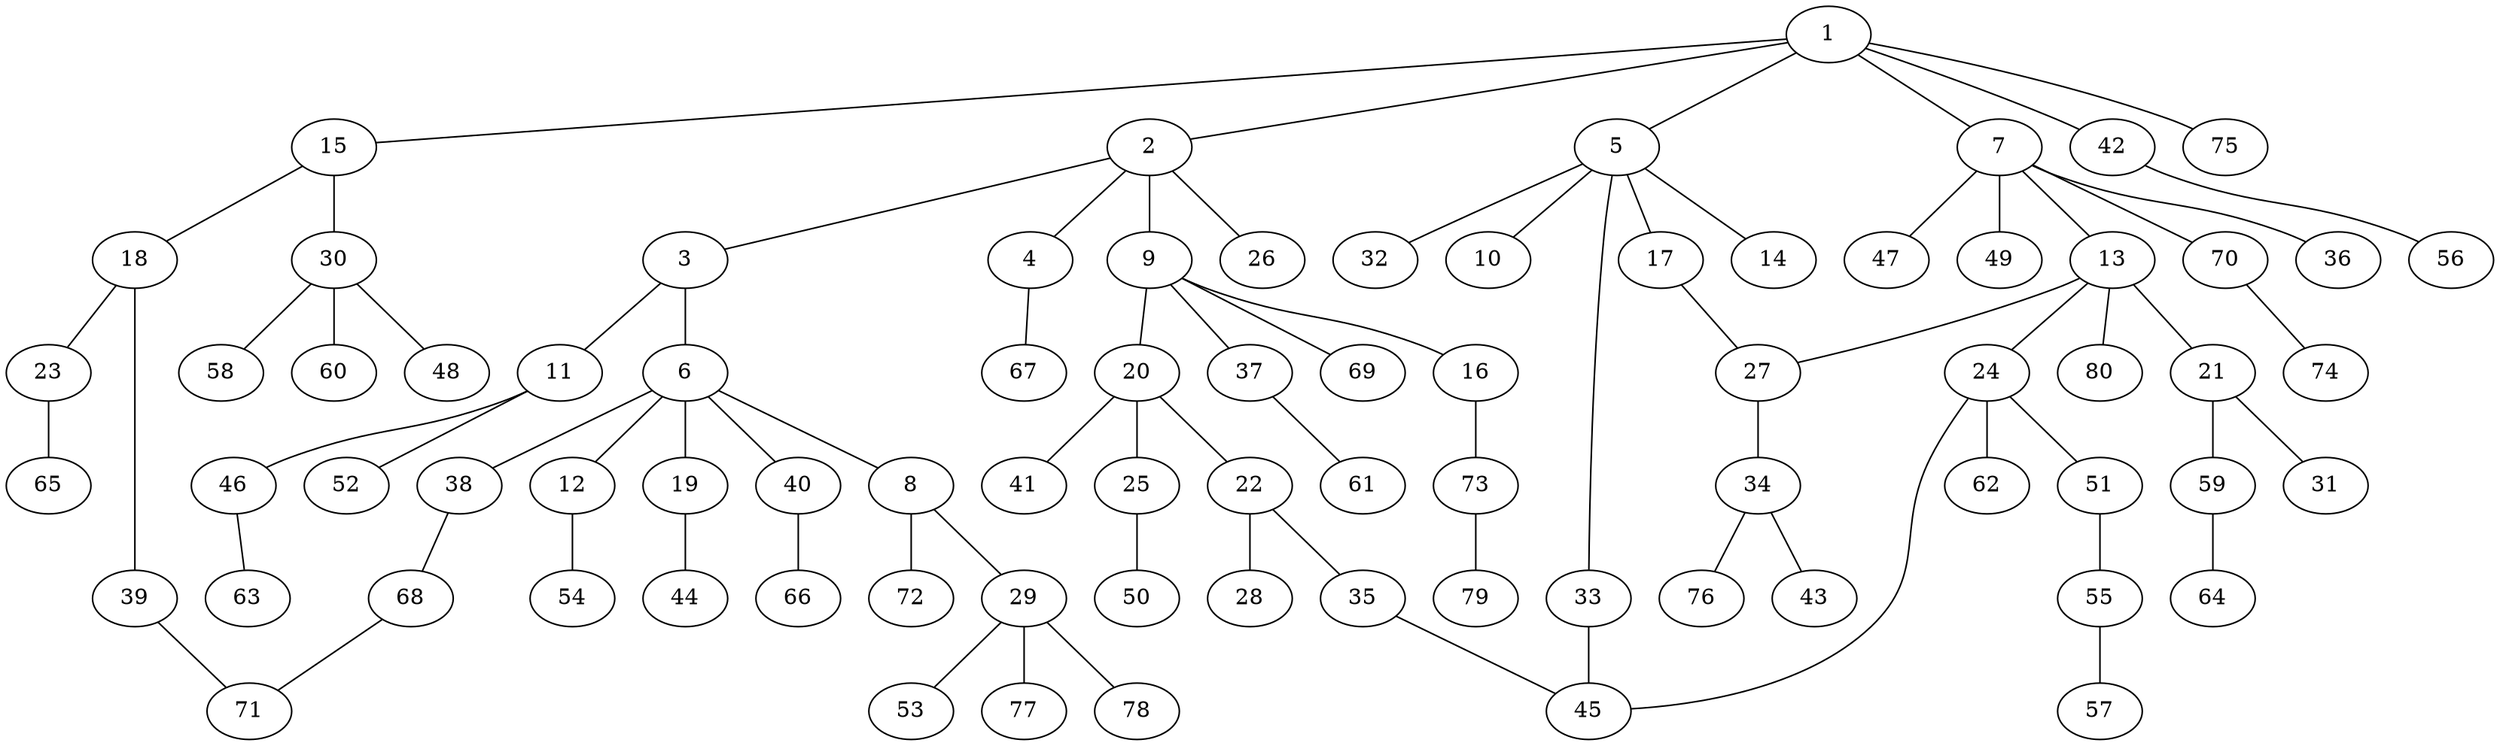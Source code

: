 graph graphname {1--2
1--5
1--7
1--15
1--42
1--75
2--3
2--4
2--9
2--26
3--6
3--11
4--67
5--10
5--14
5--17
5--32
5--33
6--8
6--12
6--19
6--38
6--40
7--13
7--36
7--47
7--49
7--70
8--29
8--72
9--16
9--20
9--37
9--69
11--46
11--52
12--54
13--21
13--24
13--27
13--80
15--18
15--30
16--73
17--27
18--23
18--39
19--44
20--22
20--25
20--41
21--31
21--59
22--28
22--35
23--65
24--45
24--51
24--62
25--50
27--34
29--53
29--77
29--78
30--48
30--58
30--60
33--45
34--43
34--76
35--45
37--61
38--68
39--71
40--66
42--56
46--63
51--55
55--57
59--64
68--71
70--74
73--79
}